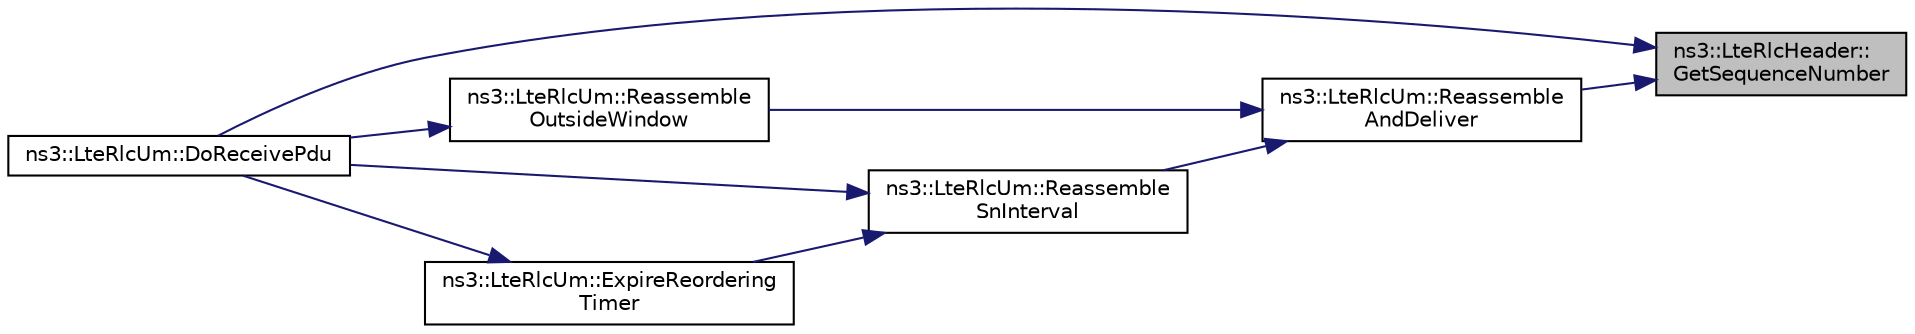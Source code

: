 digraph "ns3::LteRlcHeader::GetSequenceNumber"
{
 // LATEX_PDF_SIZE
  edge [fontname="Helvetica",fontsize="10",labelfontname="Helvetica",labelfontsize="10"];
  node [fontname="Helvetica",fontsize="10",shape=record];
  rankdir="RL";
  Node1 [label="ns3::LteRlcHeader::\lGetSequenceNumber",height=0.2,width=0.4,color="black", fillcolor="grey75", style="filled", fontcolor="black",tooltip="Get sequence number."];
  Node1 -> Node2 [dir="back",color="midnightblue",fontsize="10",style="solid",fontname="Helvetica"];
  Node2 [label="ns3::LteRlcUm::DoReceivePdu",height=0.2,width=0.4,color="black", fillcolor="white", style="filled",URL="$classns3_1_1_lte_rlc_um.html#a2781ee6a3a6dc22b6d79b0607cf15cab",tooltip="Receive PDU function."];
  Node1 -> Node3 [dir="back",color="midnightblue",fontsize="10",style="solid",fontname="Helvetica"];
  Node3 [label="ns3::LteRlcUm::Reassemble\lAndDeliver",height=0.2,width=0.4,color="black", fillcolor="white", style="filled",URL="$classns3_1_1_lte_rlc_um.html#a103ba1e3d14eb2604a44d1bef7fe7cb7",tooltip="Reassemble and deliver function."];
  Node3 -> Node4 [dir="back",color="midnightblue",fontsize="10",style="solid",fontname="Helvetica"];
  Node4 [label="ns3::LteRlcUm::Reassemble\lOutsideWindow",height=0.2,width=0.4,color="black", fillcolor="white", style="filled",URL="$classns3_1_1_lte_rlc_um.html#a49f67e2001fc4609ef592ccda50606ab",tooltip="Reassemble outside window."];
  Node4 -> Node2 [dir="back",color="midnightblue",fontsize="10",style="solid",fontname="Helvetica"];
  Node3 -> Node5 [dir="back",color="midnightblue",fontsize="10",style="solid",fontname="Helvetica"];
  Node5 [label="ns3::LteRlcUm::Reassemble\lSnInterval",height=0.2,width=0.4,color="black", fillcolor="white", style="filled",URL="$classns3_1_1_lte_rlc_um.html#a6c396626a8b5e65d70783e603486c832",tooltip="Reassemble SN interval function."];
  Node5 -> Node2 [dir="back",color="midnightblue",fontsize="10",style="solid",fontname="Helvetica"];
  Node5 -> Node6 [dir="back",color="midnightblue",fontsize="10",style="solid",fontname="Helvetica"];
  Node6 [label="ns3::LteRlcUm::ExpireReordering\lTimer",height=0.2,width=0.4,color="black", fillcolor="white", style="filled",URL="$classns3_1_1_lte_rlc_um.html#af17c5fa995d3a0ca3b1e4edfd18e4c3d",tooltip="Expire reordering timer."];
  Node6 -> Node2 [dir="back",color="midnightblue",fontsize="10",style="solid",fontname="Helvetica"];
}

